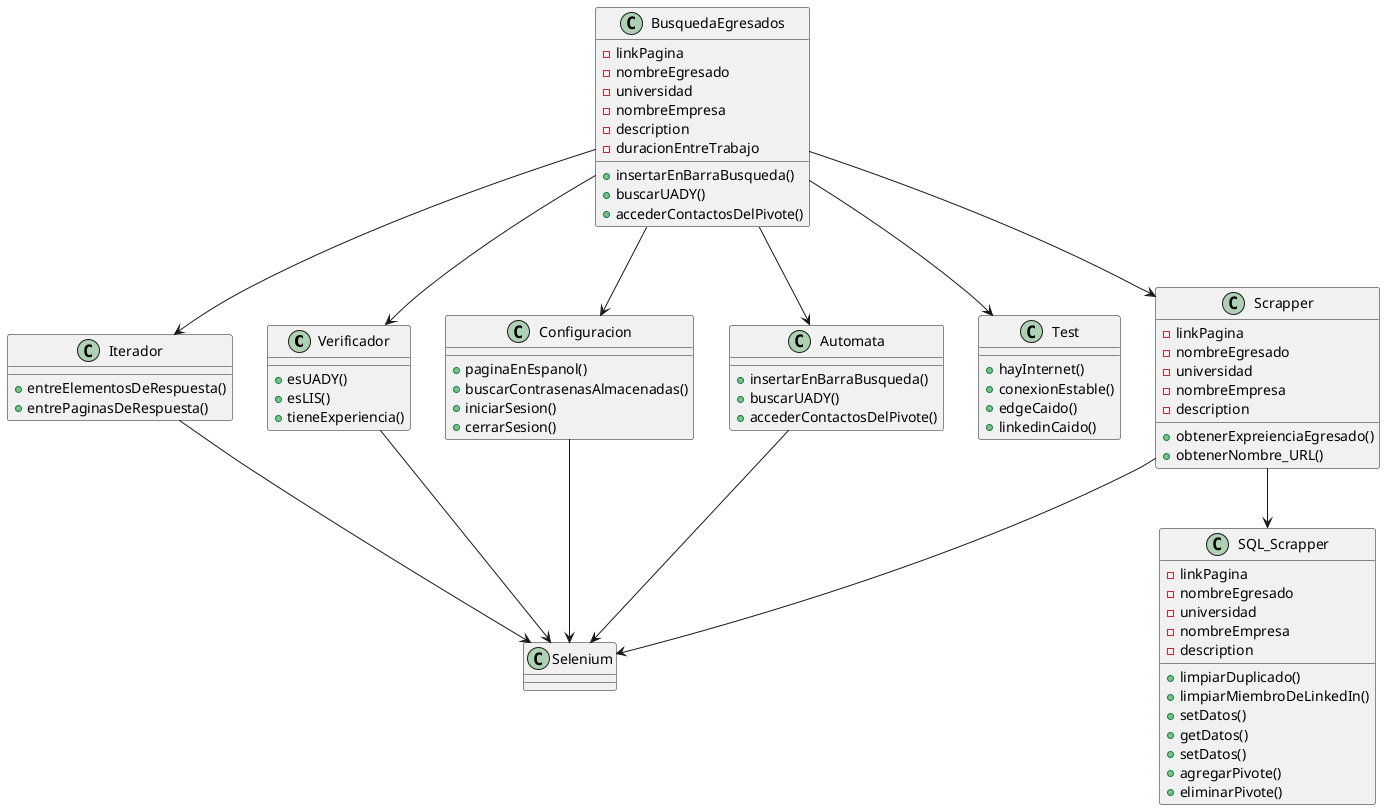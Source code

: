 @startuml WebScrapping

Verificador --> Selenium
BusquedaEgresados --> Automata
BusquedaEgresados --> Scrapper
BusquedaEgresados --> Iterador
BusquedaEgresados --> Verificador
BusquedaEgresados --> Test
BusquedaEgresados --> Configuracion
Scrapper --> SQL_Scrapper
Configuracion --> Selenium
Automata --> Selenium
Scrapper --> Selenium
Iterador --> Selenium


class Selenium{}

class BusquedaEgresados{
    - linkPagina
    - nombreEgresado
    - universidad
    - nombreEmpresa
    - description
    - duracionEntreTrabajo
    + insertarEnBarraBusqueda()
    + buscarUADY()
    + accederContactosDelPivote()
}

class Verificador{
    + esUADY()
    + esLIS()
    + tieneExperiencia()
}
class Test{
    + hayInternet()
    + conexionEstable()
    + edgeCaido()
    + linkedinCaido()
}

class Configuracion{
    + paginaEnEspanol()
    + buscarContrasenasAlmacenadas()
    + iniciarSesion()
    + cerrarSesion()
}

class Iterador{
    + entreElementosDeRespuesta()
    + entrePaginasDeRespuesta()
}

class Scrapper{
    - linkPagina
    - nombreEgresado
    - universidad
    - nombreEmpresa
    - description
    + obtenerExpreienciaEgresado()
    + obtenerNombre_URL()
}

class SQL_Scrapper{
    - linkPagina
    - nombreEgresado
    - universidad
    - nombreEmpresa
    - description
    + limpiarDuplicado()
    + limpiarMiembroDeLinkedIn()
    + setDatos()
    + getDatos()
    + setDatos()
    + agregarPivote()
    + eliminarPivote()
}

class Automata{
    + insertarEnBarraBusqueda()
    + buscarUADY()
    + accederContactosDelPivote()
}

@enduml